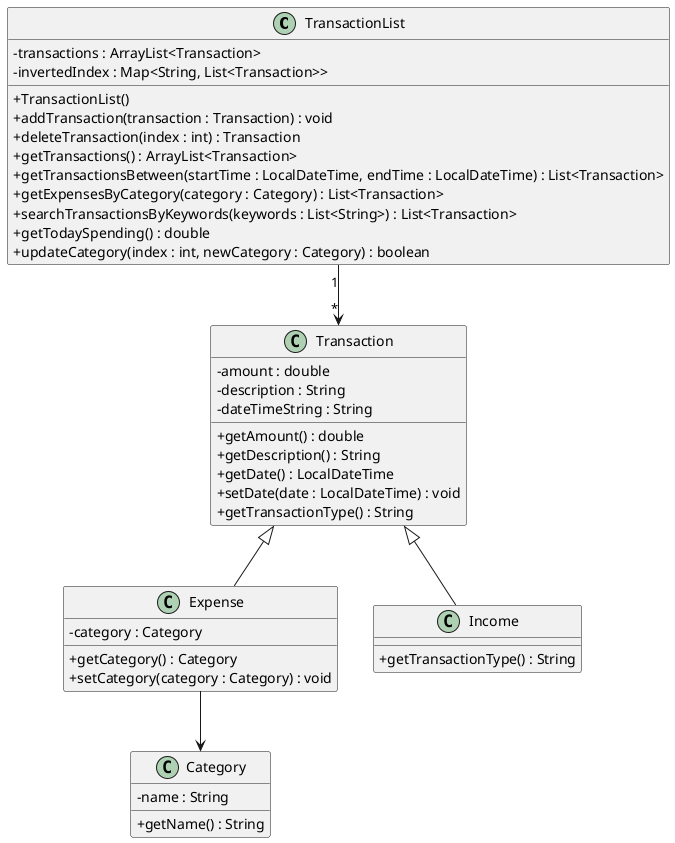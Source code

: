 @startuml
skinparam classAttributeIconSize 0
class TransactionList {
    - transactions : ArrayList<Transaction>
    - invertedIndex : Map<String, List<Transaction>>

    + TransactionList()
    + addTransaction(transaction : Transaction) : void
    + deleteTransaction(index : int) : Transaction
    + getTransactions() : ArrayList<Transaction>
    + getTransactionsBetween(startTime : LocalDateTime, endTime : LocalDateTime) : List<Transaction>
    + getExpensesByCategory(category : Category) : List<Transaction>
    + searchTransactionsByKeywords(keywords : List<String>) : List<Transaction>
    + getTodaySpending() : double
    + updateCategory(index : int, newCategory : Category) : boolean
}

class Transaction {
    -  amount : double
    - description : String
    - dateTimeString : String

    + getAmount() : double
    + getDescription() : String
    + getDate() : LocalDateTime
    + setDate(date : LocalDateTime) : void
    + getTransactionType() : String
}

class Expense extends Transaction {
    - category : Category

    + getCategory() : Category
    + setCategory(category : Category) : void
}

class Income extends Transaction {
    + getTransactionType() : String
}

class Category {
    - name : String

    + getName() : String
}

TransactionList "1" --> "*" Transaction


Expense --> Category

@enduml

